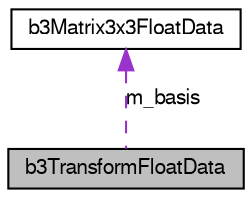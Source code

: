 digraph G
{
  bgcolor="transparent";
  edge [fontname="FreeSans",fontsize=10,labelfontname="FreeSans",labelfontsize=10];
  node [fontname="FreeSans",fontsize=10,shape=record];
  Node1 [label="b3TransformFloatData",height=0.2,width=0.4,color="black", fillcolor="grey75", style="filled" fontcolor="black"];
  Node2 -> Node1 [dir=back,color="darkorchid3",fontsize=10,style="dashed",label="m_basis"];
  Node2 [label="b3Matrix3x3FloatData",height=0.2,width=0.4,color="black",URL="$structb3_matrix3x3_float_data.html",tooltip="for serialization"];
}
